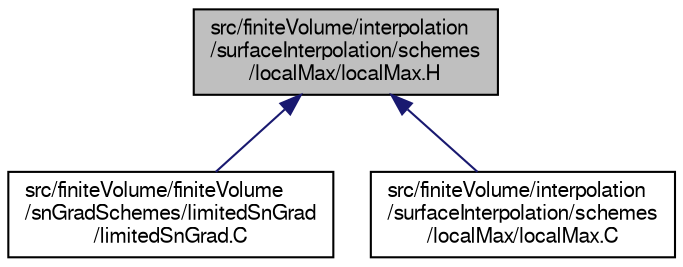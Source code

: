 digraph "src/finiteVolume/interpolation/surfaceInterpolation/schemes/localMax/localMax.H"
{
  bgcolor="transparent";
  edge [fontname="FreeSans",fontsize="10",labelfontname="FreeSans",labelfontsize="10"];
  node [fontname="FreeSans",fontsize="10",shape=record];
  Node308 [label="src/finiteVolume/interpolation\l/surfaceInterpolation/schemes\l/localMax/localMax.H",height=0.2,width=0.4,color="black", fillcolor="grey75", style="filled", fontcolor="black"];
  Node308 -> Node309 [dir="back",color="midnightblue",fontsize="10",style="solid",fontname="FreeSans"];
  Node309 [label="src/finiteVolume/finiteVolume\l/snGradSchemes/limitedSnGrad\l/limitedSnGrad.C",height=0.2,width=0.4,color="black",URL="$a03227.html"];
  Node308 -> Node310 [dir="back",color="midnightblue",fontsize="10",style="solid",fontname="FreeSans"];
  Node310 [label="src/finiteVolume/interpolation\l/surfaceInterpolation/schemes\l/localMax/localMax.C",height=0.2,width=0.4,color="black",URL="$a04205.html"];
}
